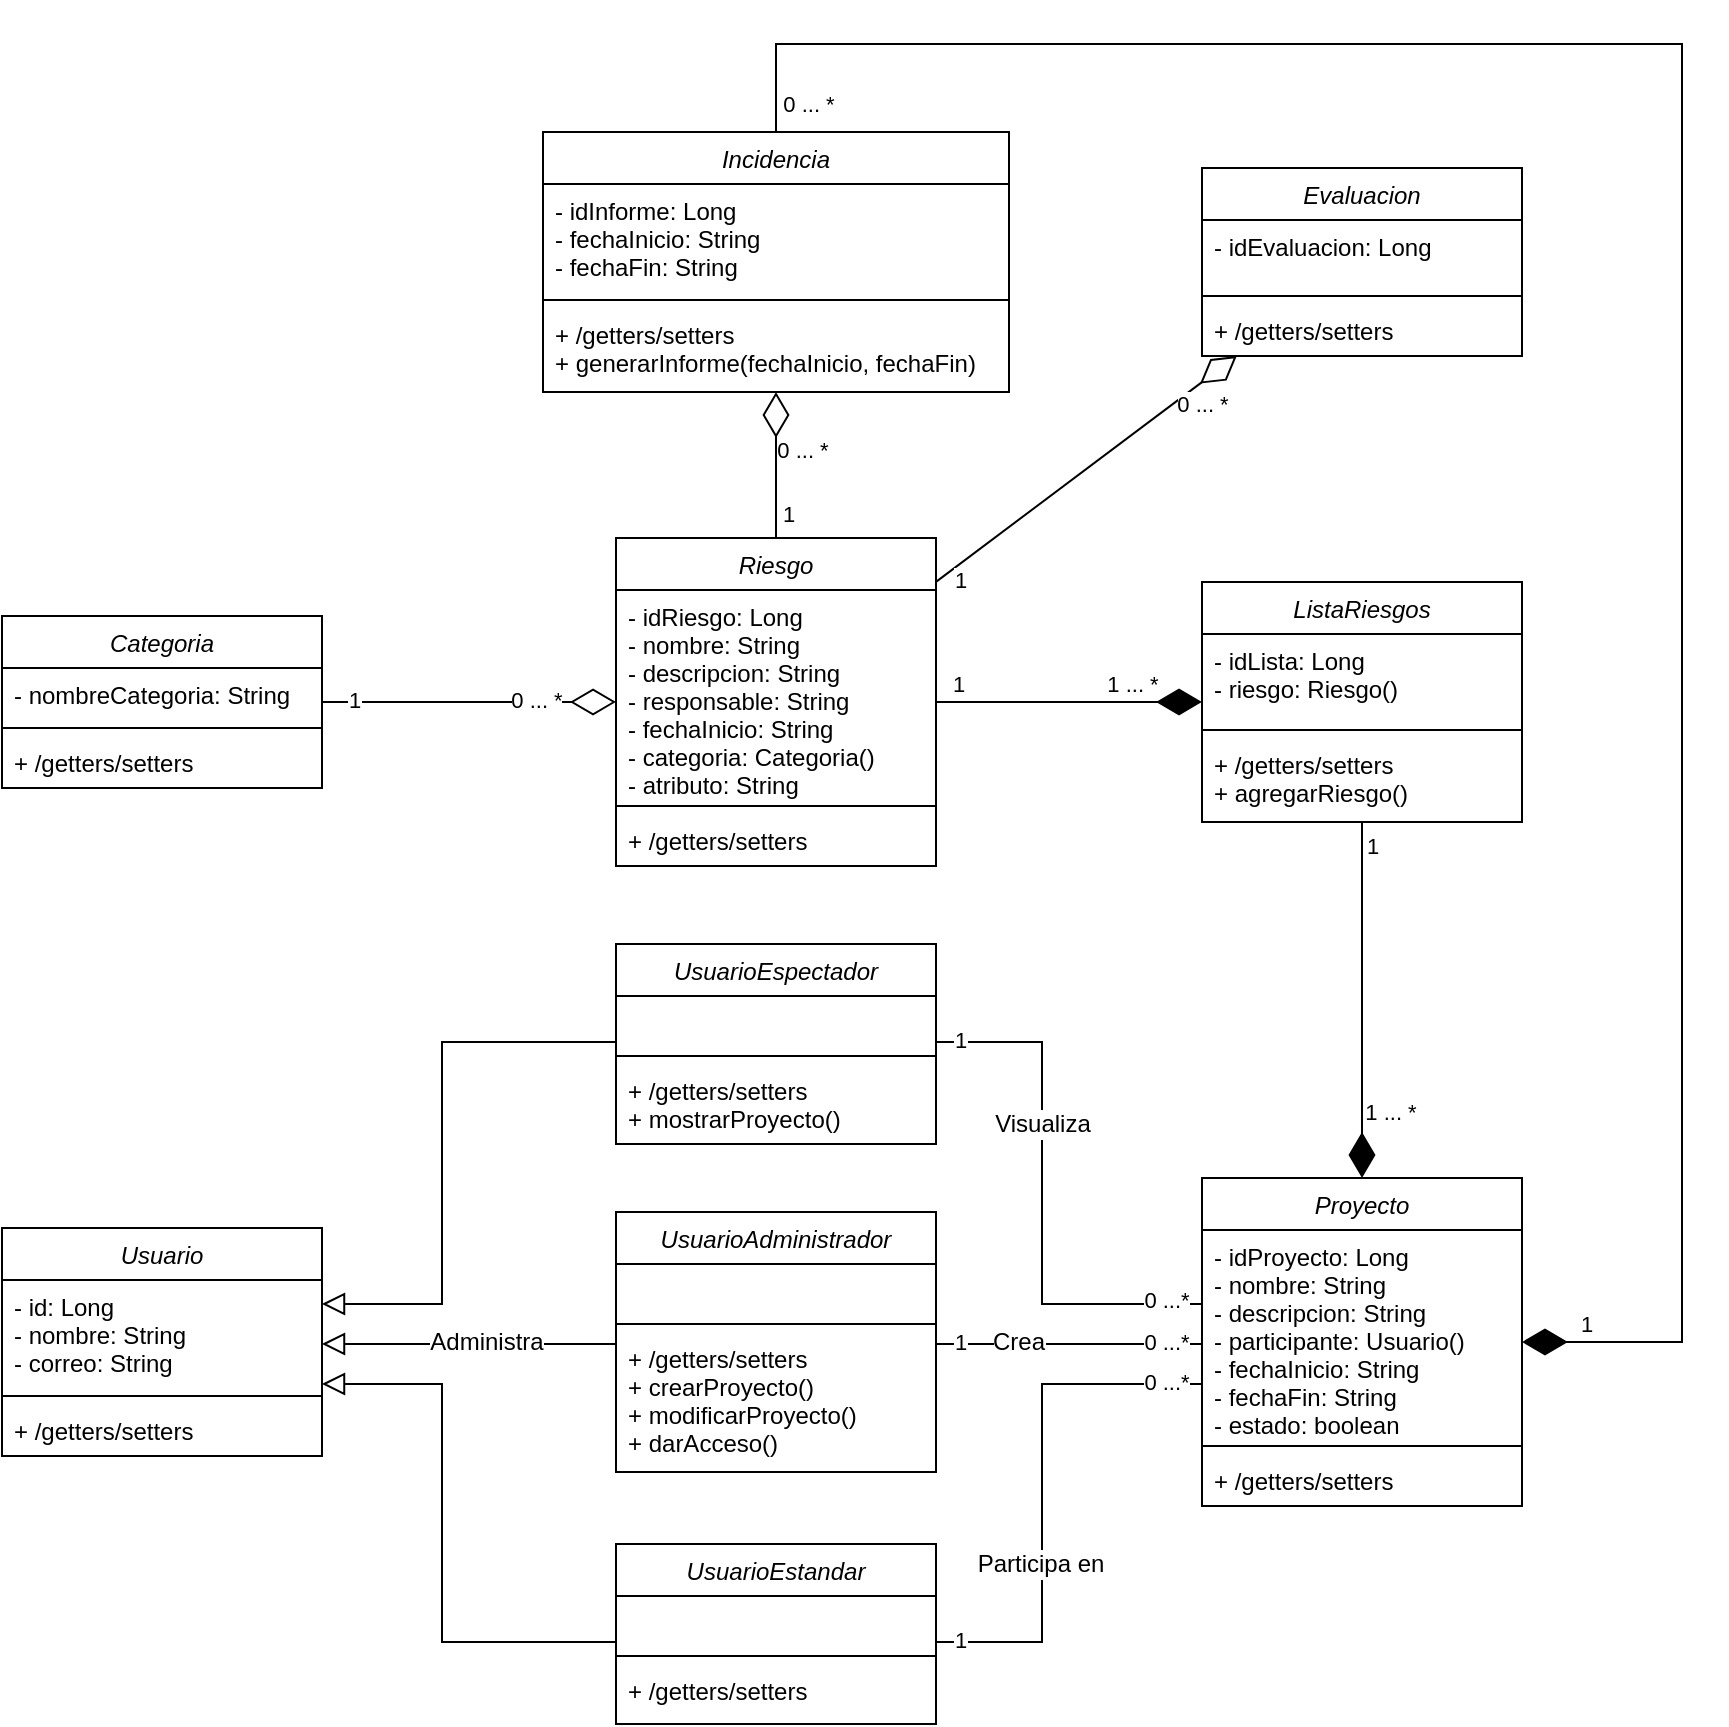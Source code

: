 <mxfile version="24.7.17">
  <diagram id="C5RBs43oDa-KdzZeNtuy" name="Page-1">
    <mxGraphModel dx="1114" dy="508" grid="1" gridSize="10" guides="1" tooltips="1" connect="1" arrows="1" fold="1" page="1" pageScale="1" pageWidth="827" pageHeight="1169" math="0" shadow="0">
      <root>
        <mxCell id="WIyWlLk6GJQsqaUBKTNV-0" />
        <mxCell id="WIyWlLk6GJQsqaUBKTNV-1" parent="WIyWlLk6GJQsqaUBKTNV-0" />
        <mxCell id="AexJaZ2pixQEeQAk4NjD-65" style="edgeStyle=orthogonalEdgeStyle;rounded=0;orthogonalLoop=1;jettySize=auto;html=1;endArrow=diamondThin;endFill=0;endSize=20;" parent="WIyWlLk6GJQsqaUBKTNV-1" source="zkfFHV4jXpPFQw0GAbJ--0" target="AexJaZ2pixQEeQAk4NjD-54" edge="1">
          <mxGeometry relative="1" as="geometry" />
        </mxCell>
        <mxCell id="AexJaZ2pixQEeQAk4NjD-106" value="1" style="edgeLabel;html=1;align=center;verticalAlign=middle;resizable=0;points=[];" parent="AexJaZ2pixQEeQAk4NjD-65" vertex="1" connectable="0">
          <mxGeometry x="-0.649" relative="1" as="geometry">
            <mxPoint x="6" y="1" as="offset" />
          </mxGeometry>
        </mxCell>
        <mxCell id="AexJaZ2pixQEeQAk4NjD-107" value="0 ... *" style="edgeLabel;html=1;align=center;verticalAlign=middle;resizable=0;points=[];" parent="AexJaZ2pixQEeQAk4NjD-65" vertex="1" connectable="0">
          <mxGeometry x="0.199" y="1" relative="1" as="geometry">
            <mxPoint x="14" as="offset" />
          </mxGeometry>
        </mxCell>
        <mxCell id="AexJaZ2pixQEeQAk4NjD-76" style="edgeStyle=orthogonalEdgeStyle;rounded=0;orthogonalLoop=1;jettySize=auto;html=1;endArrow=diamondThin;endFill=1;endSize=20;" parent="WIyWlLk6GJQsqaUBKTNV-1" source="zkfFHV4jXpPFQw0GAbJ--0" target="AexJaZ2pixQEeQAk4NjD-48" edge="1">
          <mxGeometry relative="1" as="geometry" />
        </mxCell>
        <mxCell id="AexJaZ2pixQEeQAk4NjD-110" value="1" style="edgeLabel;html=1;align=center;verticalAlign=middle;resizable=0;points=[];" parent="AexJaZ2pixQEeQAk4NjD-76" vertex="1" connectable="0">
          <mxGeometry x="-0.832" relative="1" as="geometry">
            <mxPoint y="-9" as="offset" />
          </mxGeometry>
        </mxCell>
        <mxCell id="AexJaZ2pixQEeQAk4NjD-111" value="1 ... *" style="edgeLabel;html=1;align=center;verticalAlign=middle;resizable=0;points=[];" parent="AexJaZ2pixQEeQAk4NjD-76" vertex="1" connectable="0">
          <mxGeometry x="0.439" y="1" relative="1" as="geometry">
            <mxPoint x="2" y="-8" as="offset" />
          </mxGeometry>
        </mxCell>
        <mxCell id="AexJaZ2pixQEeQAk4NjD-80" style="rounded=0;orthogonalLoop=1;jettySize=auto;html=1;endArrow=diamondThin;endFill=0;endSize=20;" parent="WIyWlLk6GJQsqaUBKTNV-1" source="zkfFHV4jXpPFQw0GAbJ--0" target="AexJaZ2pixQEeQAk4NjD-0" edge="1">
          <mxGeometry relative="1" as="geometry" />
        </mxCell>
        <mxCell id="AexJaZ2pixQEeQAk4NjD-108" value="1" style="edgeLabel;html=1;align=center;verticalAlign=middle;resizable=0;points=[];" parent="AexJaZ2pixQEeQAk4NjD-80" vertex="1" connectable="0">
          <mxGeometry x="-0.853" y="-1" relative="1" as="geometry">
            <mxPoint y="6" as="offset" />
          </mxGeometry>
        </mxCell>
        <mxCell id="AexJaZ2pixQEeQAk4NjD-109" value="0 ... *" style="edgeLabel;html=1;align=center;verticalAlign=middle;resizable=0;points=[];" parent="AexJaZ2pixQEeQAk4NjD-80" vertex="1" connectable="0">
          <mxGeometry x="0.641" y="-1" relative="1" as="geometry">
            <mxPoint x="9" y="3" as="offset" />
          </mxGeometry>
        </mxCell>
        <mxCell id="zkfFHV4jXpPFQw0GAbJ--0" value="Riesgo" style="swimlane;fontStyle=2;align=center;verticalAlign=top;childLayout=stackLayout;horizontal=1;startSize=26;horizontalStack=0;resizeParent=1;resizeLast=0;collapsible=1;marginBottom=0;rounded=0;shadow=0;strokeWidth=1;" parent="WIyWlLk6GJQsqaUBKTNV-1" vertex="1">
          <mxGeometry x="347" y="467" width="160" height="164" as="geometry">
            <mxRectangle x="230" y="140" width="160" height="26" as="alternateBounds" />
          </mxGeometry>
        </mxCell>
        <mxCell id="zkfFHV4jXpPFQw0GAbJ--1" value="- idRiesgo: Long&#xa;- nombre: String&#xa;- descripcion: String&#xa;- responsable: String&#xa;- fechaInicio: String&#xa;- categoria: Categoria()&#xa;- atributo: String" style="text;align=left;verticalAlign=top;spacingLeft=4;spacingRight=4;overflow=hidden;rotatable=0;points=[[0,0.5],[1,0.5]];portConstraint=eastwest;" parent="zkfFHV4jXpPFQw0GAbJ--0" vertex="1">
          <mxGeometry y="26" width="160" height="104" as="geometry" />
        </mxCell>
        <mxCell id="zkfFHV4jXpPFQw0GAbJ--4" value="" style="line;html=1;strokeWidth=1;align=left;verticalAlign=middle;spacingTop=-1;spacingLeft=3;spacingRight=3;rotatable=0;labelPosition=right;points=[];portConstraint=eastwest;" parent="zkfFHV4jXpPFQw0GAbJ--0" vertex="1">
          <mxGeometry y="130" width="160" height="8" as="geometry" />
        </mxCell>
        <mxCell id="zkfFHV4jXpPFQw0GAbJ--5" value="+ /getters/setters" style="text;align=left;verticalAlign=top;spacingLeft=4;spacingRight=4;overflow=hidden;rotatable=0;points=[[0,0.5],[1,0.5]];portConstraint=eastwest;" parent="zkfFHV4jXpPFQw0GAbJ--0" vertex="1">
          <mxGeometry y="138" width="160" height="26" as="geometry" />
        </mxCell>
        <mxCell id="AexJaZ2pixQEeQAk4NjD-0" value="Evaluacion" style="swimlane;fontStyle=2;align=center;verticalAlign=top;childLayout=stackLayout;horizontal=1;startSize=26;horizontalStack=0;resizeParent=1;resizeLast=0;collapsible=1;marginBottom=0;rounded=0;shadow=0;strokeWidth=1;" parent="WIyWlLk6GJQsqaUBKTNV-1" vertex="1">
          <mxGeometry x="640" y="282" width="160" height="94" as="geometry">
            <mxRectangle x="230" y="140" width="160" height="26" as="alternateBounds" />
          </mxGeometry>
        </mxCell>
        <mxCell id="AexJaZ2pixQEeQAk4NjD-1" value="- idEvaluacion: Long" style="text;align=left;verticalAlign=top;spacingLeft=4;spacingRight=4;overflow=hidden;rotatable=0;points=[[0,0.5],[1,0.5]];portConstraint=eastwest;" parent="AexJaZ2pixQEeQAk4NjD-0" vertex="1">
          <mxGeometry y="26" width="160" height="34" as="geometry" />
        </mxCell>
        <mxCell id="AexJaZ2pixQEeQAk4NjD-4" value="" style="line;html=1;strokeWidth=1;align=left;verticalAlign=middle;spacingTop=-1;spacingLeft=3;spacingRight=3;rotatable=0;labelPosition=right;points=[];portConstraint=eastwest;" parent="AexJaZ2pixQEeQAk4NjD-0" vertex="1">
          <mxGeometry y="60" width="160" height="8" as="geometry" />
        </mxCell>
        <mxCell id="AexJaZ2pixQEeQAk4NjD-5" value="+ /getters/setters" style="text;align=left;verticalAlign=top;spacingLeft=4;spacingRight=4;overflow=hidden;rotatable=0;points=[[0,0.5],[1,0.5]];portConstraint=eastwest;" parent="AexJaZ2pixQEeQAk4NjD-0" vertex="1">
          <mxGeometry y="68" width="160" height="26" as="geometry" />
        </mxCell>
        <mxCell id="AexJaZ2pixQEeQAk4NjD-73" style="edgeStyle=orthogonalEdgeStyle;rounded=0;orthogonalLoop=1;jettySize=auto;html=1;endArrow=diamondThin;endFill=0;endSize=20;" parent="WIyWlLk6GJQsqaUBKTNV-1" source="AexJaZ2pixQEeQAk4NjD-6" target="zkfFHV4jXpPFQw0GAbJ--0" edge="1">
          <mxGeometry relative="1" as="geometry" />
        </mxCell>
        <mxCell id="AexJaZ2pixQEeQAk4NjD-104" value="1" style="edgeLabel;html=1;align=center;verticalAlign=middle;resizable=0;points=[];" parent="AexJaZ2pixQEeQAk4NjD-73" vertex="1" connectable="0">
          <mxGeometry x="-0.784" y="1" relative="1" as="geometry">
            <mxPoint as="offset" />
          </mxGeometry>
        </mxCell>
        <mxCell id="AexJaZ2pixQEeQAk4NjD-105" value="0 ... *" style="edgeLabel;html=1;align=center;verticalAlign=middle;resizable=0;points=[];" parent="AexJaZ2pixQEeQAk4NjD-73" vertex="1" connectable="0">
          <mxGeometry x="0.522" relative="1" as="geometry">
            <mxPoint x="-5" y="-1" as="offset" />
          </mxGeometry>
        </mxCell>
        <mxCell id="AexJaZ2pixQEeQAk4NjD-6" value="Categoria" style="swimlane;fontStyle=2;align=center;verticalAlign=top;childLayout=stackLayout;horizontal=1;startSize=26;horizontalStack=0;resizeParent=1;resizeLast=0;collapsible=1;marginBottom=0;rounded=0;shadow=0;strokeWidth=1;" parent="WIyWlLk6GJQsqaUBKTNV-1" vertex="1">
          <mxGeometry x="40" y="506" width="160" height="86" as="geometry">
            <mxRectangle x="230" y="140" width="160" height="26" as="alternateBounds" />
          </mxGeometry>
        </mxCell>
        <mxCell id="AexJaZ2pixQEeQAk4NjD-7" value="- nombreCategoria: String" style="text;align=left;verticalAlign=top;spacingLeft=4;spacingRight=4;overflow=hidden;rotatable=0;points=[[0,0.5],[1,0.5]];portConstraint=eastwest;" parent="AexJaZ2pixQEeQAk4NjD-6" vertex="1">
          <mxGeometry y="26" width="160" height="26" as="geometry" />
        </mxCell>
        <mxCell id="AexJaZ2pixQEeQAk4NjD-10" value="" style="line;html=1;strokeWidth=1;align=left;verticalAlign=middle;spacingTop=-1;spacingLeft=3;spacingRight=3;rotatable=0;labelPosition=right;points=[];portConstraint=eastwest;" parent="AexJaZ2pixQEeQAk4NjD-6" vertex="1">
          <mxGeometry y="52" width="160" height="8" as="geometry" />
        </mxCell>
        <mxCell id="AexJaZ2pixQEeQAk4NjD-11" value="+ /getters/setters" style="text;align=left;verticalAlign=top;spacingLeft=4;spacingRight=4;overflow=hidden;rotatable=0;points=[[0,0.5],[1,0.5]];portConstraint=eastwest;" parent="AexJaZ2pixQEeQAk4NjD-6" vertex="1">
          <mxGeometry y="60" width="160" height="26" as="geometry" />
        </mxCell>
        <mxCell id="AexJaZ2pixQEeQAk4NjD-85" style="edgeStyle=orthogonalEdgeStyle;rounded=0;orthogonalLoop=1;jettySize=auto;html=1;endArrow=block;endFill=0;endSize=9;" parent="WIyWlLk6GJQsqaUBKTNV-1" source="AexJaZ2pixQEeQAk4NjD-18" edge="1">
          <mxGeometry relative="1" as="geometry">
            <mxPoint x="200" y="890" as="targetPoint" />
            <Array as="points">
              <mxPoint x="260" y="1019" />
              <mxPoint x="260" y="890" />
            </Array>
          </mxGeometry>
        </mxCell>
        <mxCell id="AexJaZ2pixQEeQAk4NjD-88" style="edgeStyle=orthogonalEdgeStyle;rounded=0;orthogonalLoop=1;jettySize=auto;html=1;endArrow=none;endFill=0;" parent="WIyWlLk6GJQsqaUBKTNV-1" source="AexJaZ2pixQEeQAk4NjD-18" target="AexJaZ2pixQEeQAk4NjD-42" edge="1">
          <mxGeometry relative="1" as="geometry">
            <Array as="points">
              <mxPoint x="560" y="1019" />
              <mxPoint x="560" y="890" />
            </Array>
          </mxGeometry>
        </mxCell>
        <mxCell id="AexJaZ2pixQEeQAk4NjD-90" value="&lt;font style=&quot;font-size: 12px;&quot;&gt;Participa en&lt;/font&gt;" style="edgeLabel;html=1;align=center;verticalAlign=middle;resizable=0;points=[];" parent="AexJaZ2pixQEeQAk4NjD-88" vertex="1" connectable="0">
          <mxGeometry x="-0.35" y="1" relative="1" as="geometry">
            <mxPoint y="-7" as="offset" />
          </mxGeometry>
        </mxCell>
        <mxCell id="AexJaZ2pixQEeQAk4NjD-98" value="1" style="edgeLabel;html=1;align=center;verticalAlign=middle;resizable=0;points=[];" parent="AexJaZ2pixQEeQAk4NjD-88" vertex="1" connectable="0">
          <mxGeometry x="-0.913" y="1" relative="1" as="geometry">
            <mxPoint as="offset" />
          </mxGeometry>
        </mxCell>
        <mxCell id="AexJaZ2pixQEeQAk4NjD-99" value="0 ...*" style="edgeLabel;html=1;align=center;verticalAlign=middle;resizable=0;points=[];" parent="AexJaZ2pixQEeQAk4NjD-88" vertex="1" connectable="0">
          <mxGeometry x="0.898" y="-1" relative="1" as="geometry">
            <mxPoint x="-5" y="-2" as="offset" />
          </mxGeometry>
        </mxCell>
        <mxCell id="AexJaZ2pixQEeQAk4NjD-18" value="UsuarioEstandar" style="swimlane;fontStyle=2;align=center;verticalAlign=top;childLayout=stackLayout;horizontal=1;startSize=26;horizontalStack=0;resizeParent=1;resizeLast=0;collapsible=1;marginBottom=0;rounded=0;shadow=0;strokeWidth=1;" parent="WIyWlLk6GJQsqaUBKTNV-1" vertex="1">
          <mxGeometry x="347" y="970" width="160" height="90" as="geometry">
            <mxRectangle x="230" y="140" width="160" height="26" as="alternateBounds" />
          </mxGeometry>
        </mxCell>
        <mxCell id="AexJaZ2pixQEeQAk4NjD-19" value=" " style="text;align=left;verticalAlign=top;spacingLeft=4;spacingRight=4;overflow=hidden;rotatable=0;points=[[0,0.5],[1,0.5]];portConstraint=eastwest;" parent="AexJaZ2pixQEeQAk4NjD-18" vertex="1">
          <mxGeometry y="26" width="160" height="26" as="geometry" />
        </mxCell>
        <mxCell id="AexJaZ2pixQEeQAk4NjD-22" value="" style="line;html=1;strokeWidth=1;align=left;verticalAlign=middle;spacingTop=-1;spacingLeft=3;spacingRight=3;rotatable=0;labelPosition=right;points=[];portConstraint=eastwest;" parent="AexJaZ2pixQEeQAk4NjD-18" vertex="1">
          <mxGeometry y="52" width="160" height="8" as="geometry" />
        </mxCell>
        <mxCell id="AexJaZ2pixQEeQAk4NjD-23" value="+ /getters/setters" style="text;align=left;verticalAlign=top;spacingLeft=4;spacingRight=4;overflow=hidden;rotatable=0;points=[[0,0.5],[1,0.5]];portConstraint=eastwest;" parent="AexJaZ2pixQEeQAk4NjD-18" vertex="1">
          <mxGeometry y="60" width="160" height="26" as="geometry" />
        </mxCell>
        <mxCell id="AexJaZ2pixQEeQAk4NjD-84" style="edgeStyle=orthogonalEdgeStyle;rounded=0;orthogonalLoop=1;jettySize=auto;html=1;endArrow=block;endFill=0;endSize=9;" parent="WIyWlLk6GJQsqaUBKTNV-1" source="AexJaZ2pixQEeQAk4NjD-24" edge="1">
          <mxGeometry relative="1" as="geometry">
            <mxPoint x="200" y="870" as="targetPoint" />
            <Array as="points">
              <mxPoint x="300" y="870" />
              <mxPoint x="300" y="870" />
            </Array>
          </mxGeometry>
        </mxCell>
        <mxCell id="AexJaZ2pixQEeQAk4NjD-93" value="&lt;font style=&quot;font-size: 12px;&quot;&gt;Administra&lt;/font&gt;" style="edgeLabel;html=1;align=center;verticalAlign=middle;resizable=0;points=[];" parent="AexJaZ2pixQEeQAk4NjD-84" vertex="1" connectable="0">
          <mxGeometry x="-0.118" y="3" relative="1" as="geometry">
            <mxPoint y="-4" as="offset" />
          </mxGeometry>
        </mxCell>
        <mxCell id="AexJaZ2pixQEeQAk4NjD-24" value="UsuarioAdministrador" style="swimlane;fontStyle=2;align=center;verticalAlign=top;childLayout=stackLayout;horizontal=1;startSize=26;horizontalStack=0;resizeParent=1;resizeLast=0;collapsible=1;marginBottom=0;rounded=0;shadow=0;strokeWidth=1;" parent="WIyWlLk6GJQsqaUBKTNV-1" vertex="1">
          <mxGeometry x="347" y="804" width="160" height="130" as="geometry">
            <mxRectangle x="230" y="140" width="160" height="26" as="alternateBounds" />
          </mxGeometry>
        </mxCell>
        <mxCell id="AexJaZ2pixQEeQAk4NjD-25" value=" " style="text;align=left;verticalAlign=top;spacingLeft=4;spacingRight=4;overflow=hidden;rotatable=0;points=[[0,0.5],[1,0.5]];portConstraint=eastwest;" parent="AexJaZ2pixQEeQAk4NjD-24" vertex="1">
          <mxGeometry y="26" width="160" height="26" as="geometry" />
        </mxCell>
        <mxCell id="AexJaZ2pixQEeQAk4NjD-28" value="" style="line;html=1;strokeWidth=1;align=left;verticalAlign=middle;spacingTop=-1;spacingLeft=3;spacingRight=3;rotatable=0;labelPosition=right;points=[];portConstraint=eastwest;" parent="AexJaZ2pixQEeQAk4NjD-24" vertex="1">
          <mxGeometry y="52" width="160" height="8" as="geometry" />
        </mxCell>
        <mxCell id="AexJaZ2pixQEeQAk4NjD-29" value="+ /getters/setters&#xa;+ crearProyecto()&#xa;+ modificarProyecto()&#xa;+ darAcceso()" style="text;align=left;verticalAlign=top;spacingLeft=4;spacingRight=4;overflow=hidden;rotatable=0;points=[[0,0.5],[1,0.5]];portConstraint=eastwest;" parent="AexJaZ2pixQEeQAk4NjD-24" vertex="1">
          <mxGeometry y="60" width="160" height="60" as="geometry" />
        </mxCell>
        <mxCell id="AexJaZ2pixQEeQAk4NjD-83" style="edgeStyle=orthogonalEdgeStyle;rounded=0;orthogonalLoop=1;jettySize=auto;html=1;endArrow=block;endFill=0;endSize=9;" parent="WIyWlLk6GJQsqaUBKTNV-1" source="AexJaZ2pixQEeQAk4NjD-30" edge="1">
          <mxGeometry relative="1" as="geometry">
            <mxPoint x="200" y="850" as="targetPoint" />
            <Array as="points">
              <mxPoint x="260" y="719" />
              <mxPoint x="260" y="850" />
            </Array>
          </mxGeometry>
        </mxCell>
        <mxCell id="AexJaZ2pixQEeQAk4NjD-86" style="edgeStyle=orthogonalEdgeStyle;rounded=0;orthogonalLoop=1;jettySize=auto;html=1;endArrow=none;endFill=0;" parent="WIyWlLk6GJQsqaUBKTNV-1" source="AexJaZ2pixQEeQAk4NjD-30" target="AexJaZ2pixQEeQAk4NjD-42" edge="1">
          <mxGeometry relative="1" as="geometry">
            <Array as="points">
              <mxPoint x="560" y="719" />
              <mxPoint x="560" y="850" />
            </Array>
          </mxGeometry>
        </mxCell>
        <mxCell id="AexJaZ2pixQEeQAk4NjD-91" value="&lt;font style=&quot;font-size: 12px;&quot;&gt;Visualiza&lt;/font&gt;" style="edgeLabel;html=1;align=center;verticalAlign=middle;resizable=0;points=[];" parent="AexJaZ2pixQEeQAk4NjD-86" vertex="1" connectable="0">
          <mxGeometry x="-0.251" y="3" relative="1" as="geometry">
            <mxPoint x="-3" y="-5" as="offset" />
          </mxGeometry>
        </mxCell>
        <mxCell id="AexJaZ2pixQEeQAk4NjD-30" value="UsuarioEspectador" style="swimlane;fontStyle=2;align=center;verticalAlign=top;childLayout=stackLayout;horizontal=1;startSize=26;horizontalStack=0;resizeParent=1;resizeLast=0;collapsible=1;marginBottom=0;rounded=0;shadow=0;strokeWidth=1;" parent="WIyWlLk6GJQsqaUBKTNV-1" vertex="1">
          <mxGeometry x="347" y="670" width="160" height="100" as="geometry">
            <mxRectangle x="230" y="140" width="160" height="26" as="alternateBounds" />
          </mxGeometry>
        </mxCell>
        <mxCell id="AexJaZ2pixQEeQAk4NjD-31" value=" " style="text;align=left;verticalAlign=top;spacingLeft=4;spacingRight=4;overflow=hidden;rotatable=0;points=[[0,0.5],[1,0.5]];portConstraint=eastwest;" parent="AexJaZ2pixQEeQAk4NjD-30" vertex="1">
          <mxGeometry y="26" width="160" height="26" as="geometry" />
        </mxCell>
        <mxCell id="AexJaZ2pixQEeQAk4NjD-34" value="" style="line;html=1;strokeWidth=1;align=left;verticalAlign=middle;spacingTop=-1;spacingLeft=3;spacingRight=3;rotatable=0;labelPosition=right;points=[];portConstraint=eastwest;" parent="AexJaZ2pixQEeQAk4NjD-30" vertex="1">
          <mxGeometry y="52" width="160" height="8" as="geometry" />
        </mxCell>
        <mxCell id="AexJaZ2pixQEeQAk4NjD-35" value="+ /getters/setters&#xa;+ mostrarProyecto()&#xa;" style="text;align=left;verticalAlign=top;spacingLeft=4;spacingRight=4;overflow=hidden;rotatable=0;points=[[0,0.5],[1,0.5]];portConstraint=eastwest;" parent="AexJaZ2pixQEeQAk4NjD-30" vertex="1">
          <mxGeometry y="60" width="160" height="40" as="geometry" />
        </mxCell>
        <mxCell id="AexJaZ2pixQEeQAk4NjD-42" value="Proyecto" style="swimlane;fontStyle=2;align=center;verticalAlign=top;childLayout=stackLayout;horizontal=1;startSize=26;horizontalStack=0;resizeParent=1;resizeLast=0;collapsible=1;marginBottom=0;rounded=0;shadow=0;strokeWidth=1;" parent="WIyWlLk6GJQsqaUBKTNV-1" vertex="1">
          <mxGeometry x="640" y="787" width="160" height="164" as="geometry">
            <mxRectangle x="230" y="140" width="160" height="26" as="alternateBounds" />
          </mxGeometry>
        </mxCell>
        <mxCell id="AexJaZ2pixQEeQAk4NjD-43" value="- idProyecto: Long&#xa;- nombre: String&#xa;- descripcion: String&#xa;- participante: Usuario()&#xa;- fechaInicio: String&#xa;- fechaFin: String&#xa;- estado: boolean&#xa;" style="text;align=left;verticalAlign=top;spacingLeft=4;spacingRight=4;overflow=hidden;rotatable=0;points=[[0,0.5],[1,0.5]];portConstraint=eastwest;" parent="AexJaZ2pixQEeQAk4NjD-42" vertex="1">
          <mxGeometry y="26" width="160" height="104" as="geometry" />
        </mxCell>
        <mxCell id="AexJaZ2pixQEeQAk4NjD-46" value="" style="line;html=1;strokeWidth=1;align=left;verticalAlign=middle;spacingTop=-1;spacingLeft=3;spacingRight=3;rotatable=0;labelPosition=right;points=[];portConstraint=eastwest;" parent="AexJaZ2pixQEeQAk4NjD-42" vertex="1">
          <mxGeometry y="130" width="160" height="8" as="geometry" />
        </mxCell>
        <mxCell id="AexJaZ2pixQEeQAk4NjD-47" value="+ /getters/setters" style="text;align=left;verticalAlign=top;spacingLeft=4;spacingRight=4;overflow=hidden;rotatable=0;points=[[0,0.5],[1,0.5]];portConstraint=eastwest;" parent="AexJaZ2pixQEeQAk4NjD-42" vertex="1">
          <mxGeometry y="138" width="160" height="26" as="geometry" />
        </mxCell>
        <mxCell id="AexJaZ2pixQEeQAk4NjD-77" style="edgeStyle=orthogonalEdgeStyle;rounded=0;orthogonalLoop=1;jettySize=auto;html=1;endArrow=diamondThin;endFill=1;endSize=20;" parent="WIyWlLk6GJQsqaUBKTNV-1" source="AexJaZ2pixQEeQAk4NjD-48" target="AexJaZ2pixQEeQAk4NjD-42" edge="1">
          <mxGeometry relative="1" as="geometry" />
        </mxCell>
        <mxCell id="AexJaZ2pixQEeQAk4NjD-112" value="1" style="edgeLabel;html=1;align=center;verticalAlign=middle;resizable=0;points=[];" parent="AexJaZ2pixQEeQAk4NjD-77" vertex="1" connectable="0">
          <mxGeometry x="-0.925" y="1" relative="1" as="geometry">
            <mxPoint x="4" y="5" as="offset" />
          </mxGeometry>
        </mxCell>
        <mxCell id="AexJaZ2pixQEeQAk4NjD-113" value="1 ... *" style="edgeLabel;html=1;align=center;verticalAlign=middle;resizable=0;points=[];" parent="AexJaZ2pixQEeQAk4NjD-77" vertex="1" connectable="0">
          <mxGeometry x="0.629" y="-1" relative="1" as="geometry">
            <mxPoint x="15" as="offset" />
          </mxGeometry>
        </mxCell>
        <mxCell id="AexJaZ2pixQEeQAk4NjD-48" value="ListaRiesgos" style="swimlane;fontStyle=2;align=center;verticalAlign=top;childLayout=stackLayout;horizontal=1;startSize=26;horizontalStack=0;resizeParent=1;resizeLast=0;collapsible=1;marginBottom=0;rounded=0;shadow=0;strokeWidth=1;" parent="WIyWlLk6GJQsqaUBKTNV-1" vertex="1">
          <mxGeometry x="640" y="489" width="160" height="120" as="geometry">
            <mxRectangle x="230" y="140" width="160" height="26" as="alternateBounds" />
          </mxGeometry>
        </mxCell>
        <mxCell id="AexJaZ2pixQEeQAk4NjD-49" value="- idLista: Long&#xa;- riesgo: Riesgo()&#xa;" style="text;align=left;verticalAlign=top;spacingLeft=4;spacingRight=4;overflow=hidden;rotatable=0;points=[[0,0.5],[1,0.5]];portConstraint=eastwest;" parent="AexJaZ2pixQEeQAk4NjD-48" vertex="1">
          <mxGeometry y="26" width="160" height="44" as="geometry" />
        </mxCell>
        <mxCell id="AexJaZ2pixQEeQAk4NjD-52" value="" style="line;html=1;strokeWidth=1;align=left;verticalAlign=middle;spacingTop=-1;spacingLeft=3;spacingRight=3;rotatable=0;labelPosition=right;points=[];portConstraint=eastwest;" parent="AexJaZ2pixQEeQAk4NjD-48" vertex="1">
          <mxGeometry y="70" width="160" height="8" as="geometry" />
        </mxCell>
        <mxCell id="AexJaZ2pixQEeQAk4NjD-53" value="+ /getters/setters&#xa;+ agregarRiesgo()&#xa;" style="text;align=left;verticalAlign=top;spacingLeft=4;spacingRight=4;overflow=hidden;rotatable=0;points=[[0,0.5],[1,0.5]];portConstraint=eastwest;" parent="AexJaZ2pixQEeQAk4NjD-48" vertex="1">
          <mxGeometry y="78" width="160" height="42" as="geometry" />
        </mxCell>
        <mxCell id="AexJaZ2pixQEeQAk4NjD-79" style="edgeStyle=orthogonalEdgeStyle;rounded=0;orthogonalLoop=1;jettySize=auto;html=1;endArrow=diamondThin;endFill=1;endSize=20;" parent="WIyWlLk6GJQsqaUBKTNV-1" source="AexJaZ2pixQEeQAk4NjD-54" target="AexJaZ2pixQEeQAk4NjD-42" edge="1">
          <mxGeometry relative="1" as="geometry">
            <Array as="points">
              <mxPoint x="427" y="220" />
              <mxPoint x="880" y="220" />
              <mxPoint x="880" y="869" />
            </Array>
          </mxGeometry>
        </mxCell>
        <mxCell id="AexJaZ2pixQEeQAk4NjD-116" value="1" style="edgeLabel;html=1;align=center;verticalAlign=middle;resizable=0;points=[];" parent="AexJaZ2pixQEeQAk4NjD-79" vertex="1" connectable="0">
          <mxGeometry x="0.948" relative="1" as="geometry">
            <mxPoint y="-9" as="offset" />
          </mxGeometry>
        </mxCell>
        <mxCell id="AexJaZ2pixQEeQAk4NjD-117" value="0 ... *" style="edgeLabel;html=1;align=center;verticalAlign=middle;resizable=0;points=[];" parent="AexJaZ2pixQEeQAk4NjD-79" vertex="1" connectable="0">
          <mxGeometry x="-0.976" relative="1" as="geometry">
            <mxPoint x="16" as="offset" />
          </mxGeometry>
        </mxCell>
        <mxCell id="AexJaZ2pixQEeQAk4NjD-54" value="Incidencia&#xa;" style="swimlane;fontStyle=2;align=center;verticalAlign=top;childLayout=stackLayout;horizontal=1;startSize=26;horizontalStack=0;resizeParent=1;resizeLast=0;collapsible=1;marginBottom=0;rounded=0;shadow=0;strokeWidth=1;" parent="WIyWlLk6GJQsqaUBKTNV-1" vertex="1">
          <mxGeometry x="310.5" y="264" width="233" height="130" as="geometry">
            <mxRectangle x="230" y="140" width="160" height="26" as="alternateBounds" />
          </mxGeometry>
        </mxCell>
        <mxCell id="AexJaZ2pixQEeQAk4NjD-55" value="- idInforme: Long&#xa;- fechaInicio: String&#xa;- fechaFin: String" style="text;align=left;verticalAlign=top;spacingLeft=4;spacingRight=4;overflow=hidden;rotatable=0;points=[[0,0.5],[1,0.5]];portConstraint=eastwest;" parent="AexJaZ2pixQEeQAk4NjD-54" vertex="1">
          <mxGeometry y="26" width="233" height="54" as="geometry" />
        </mxCell>
        <mxCell id="AexJaZ2pixQEeQAk4NjD-58" value="" style="line;html=1;strokeWidth=1;align=left;verticalAlign=middle;spacingTop=-1;spacingLeft=3;spacingRight=3;rotatable=0;labelPosition=right;points=[];portConstraint=eastwest;" parent="AexJaZ2pixQEeQAk4NjD-54" vertex="1">
          <mxGeometry y="80" width="233" height="8" as="geometry" />
        </mxCell>
        <mxCell id="AexJaZ2pixQEeQAk4NjD-59" value="+ /getters/setters&#xa;+ generarInforme(fechaInicio, fechaFin)&#xa;" style="text;align=left;verticalAlign=top;spacingLeft=4;spacingRight=4;overflow=hidden;rotatable=0;points=[[0,0.5],[1,0.5]];portConstraint=eastwest;" parent="AexJaZ2pixQEeQAk4NjD-54" vertex="1">
          <mxGeometry y="88" width="233" height="42" as="geometry" />
        </mxCell>
        <mxCell id="AexJaZ2pixQEeQAk4NjD-87" style="edgeStyle=orthogonalEdgeStyle;rounded=0;orthogonalLoop=1;jettySize=auto;html=1;endArrow=none;endFill=0;" parent="WIyWlLk6GJQsqaUBKTNV-1" source="AexJaZ2pixQEeQAk4NjD-24" target="AexJaZ2pixQEeQAk4NjD-42" edge="1">
          <mxGeometry relative="1" as="geometry">
            <Array as="points">
              <mxPoint x="540" y="870" />
              <mxPoint x="540" y="870" />
            </Array>
          </mxGeometry>
        </mxCell>
        <mxCell id="AexJaZ2pixQEeQAk4NjD-92" value="&lt;font style=&quot;font-size: 12px;&quot;&gt;Crea&lt;/font&gt;" style="edgeLabel;html=1;align=center;verticalAlign=middle;resizable=0;points=[];" parent="AexJaZ2pixQEeQAk4NjD-87" vertex="1" connectable="0">
          <mxGeometry x="-0.384" relative="1" as="geometry">
            <mxPoint y="-1" as="offset" />
          </mxGeometry>
        </mxCell>
        <mxCell id="AexJaZ2pixQEeQAk4NjD-94" value="Usuario" style="swimlane;fontStyle=2;align=center;verticalAlign=top;childLayout=stackLayout;horizontal=1;startSize=26;horizontalStack=0;resizeParent=1;resizeLast=0;collapsible=1;marginBottom=0;rounded=0;shadow=0;strokeWidth=1;" parent="WIyWlLk6GJQsqaUBKTNV-1" vertex="1">
          <mxGeometry x="40" y="812" width="160" height="114" as="geometry">
            <mxRectangle x="230" y="140" width="160" height="26" as="alternateBounds" />
          </mxGeometry>
        </mxCell>
        <mxCell id="AexJaZ2pixQEeQAk4NjD-95" value="- id: Long&#xa;- nombre: String&#xa;- correo: String" style="text;align=left;verticalAlign=top;spacingLeft=4;spacingRight=4;overflow=hidden;rotatable=0;points=[[0,0.5],[1,0.5]];portConstraint=eastwest;" parent="AexJaZ2pixQEeQAk4NjD-94" vertex="1">
          <mxGeometry y="26" width="160" height="54" as="geometry" />
        </mxCell>
        <mxCell id="AexJaZ2pixQEeQAk4NjD-96" value="" style="line;html=1;strokeWidth=1;align=left;verticalAlign=middle;spacingTop=-1;spacingLeft=3;spacingRight=3;rotatable=0;labelPosition=right;points=[];portConstraint=eastwest;" parent="AexJaZ2pixQEeQAk4NjD-94" vertex="1">
          <mxGeometry y="80" width="160" height="8" as="geometry" />
        </mxCell>
        <mxCell id="AexJaZ2pixQEeQAk4NjD-97" value="+ /getters/setters" style="text;align=left;verticalAlign=top;spacingLeft=4;spacingRight=4;overflow=hidden;rotatable=0;points=[[0,0.5],[1,0.5]];portConstraint=eastwest;" parent="AexJaZ2pixQEeQAk4NjD-94" vertex="1">
          <mxGeometry y="88" width="160" height="26" as="geometry" />
        </mxCell>
        <mxCell id="AexJaZ2pixQEeQAk4NjD-100" value="1" style="edgeLabel;html=1;align=center;verticalAlign=middle;resizable=0;points=[];" parent="WIyWlLk6GJQsqaUBKTNV-1" vertex="1" connectable="0">
          <mxGeometry x="528.724" y="1043.004" as="geometry">
            <mxPoint x="-10" y="-174" as="offset" />
          </mxGeometry>
        </mxCell>
        <mxCell id="AexJaZ2pixQEeQAk4NjD-101" value="0 ...*" style="edgeLabel;html=1;align=center;verticalAlign=middle;resizable=0;points=[];" parent="WIyWlLk6GJQsqaUBKTNV-1" vertex="1" connectable="0">
          <mxGeometry x="629.931" y="913" as="geometry">
            <mxPoint x="-8" y="-44" as="offset" />
          </mxGeometry>
        </mxCell>
        <mxCell id="AexJaZ2pixQEeQAk4NjD-102" value="0 ...*" style="edgeLabel;html=1;align=center;verticalAlign=middle;resizable=0;points=[];" parent="WIyWlLk6GJQsqaUBKTNV-1" vertex="1" connectable="0">
          <mxGeometry x="621.931" y="848" as="geometry" />
        </mxCell>
        <mxCell id="AexJaZ2pixQEeQAk4NjD-103" value="1" style="edgeLabel;html=1;align=center;verticalAlign=middle;resizable=0;points=[];" parent="WIyWlLk6GJQsqaUBKTNV-1" vertex="1" connectable="0">
          <mxGeometry x="528.724" y="892.004" as="geometry">
            <mxPoint x="-10" y="-174" as="offset" />
          </mxGeometry>
        </mxCell>
      </root>
    </mxGraphModel>
  </diagram>
</mxfile>
